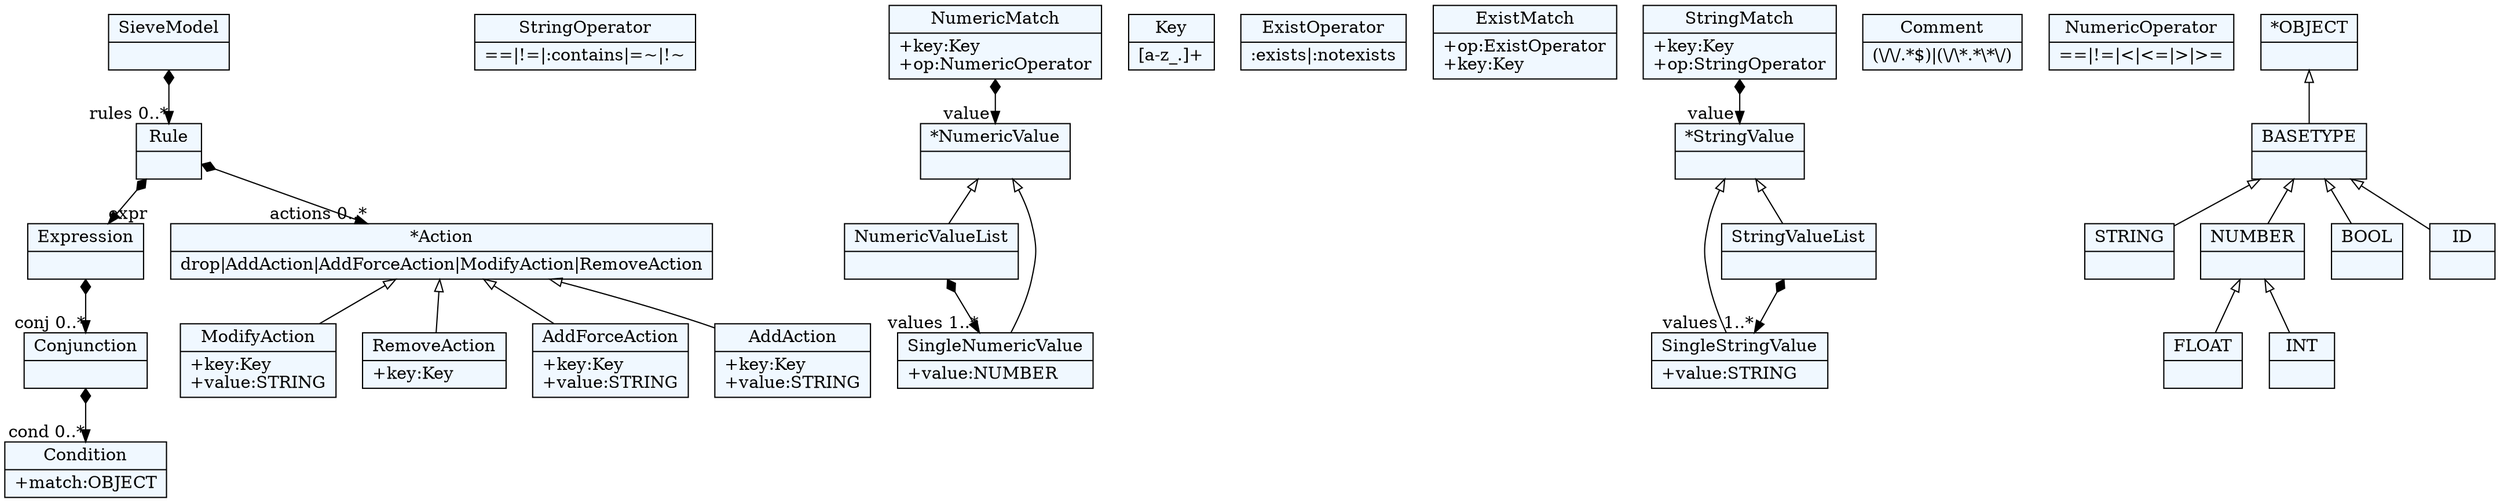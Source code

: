 
    digraph xtext {
    fontname = "Bitstream Vera Sans"
    fontsize = 8
    node[
        shape=record,
        style=filled,
        fillcolor=aliceblue
    ]
    nodesep = 0.3
    edge[dir=black,arrowtail=empty]


140730825263032[ label="{ModifyAction|+key:Key\l+value:STRING\l}"]

140730825184120 -> 140730825185048[arrowtail=diamond, dir=both, headlabel="rules 0..*"]
140730825184120[ label="{SieveModel|}"]

140730825266808[ label="{RemoveAction|+key:Key\l}"]

140730825188152 -> 140730825193272[arrowtail=diamond, dir=both, headlabel="conj 0..*"]
140730825188152[ label="{Expression|}"]

140730825208184[ label="{StringOperator|==\|!=\|:contains\|=~\|!~}"]

140730825212184 -> 140730825240408[arrowtail=diamond, dir=both, headlabel="value "]
140730825212184[ label="{NumericMatch|+key:Key\l+op:NumericOperator\l}"]

140730825228120[ label="{Key|[a-z_.]+}"]

140730825198552[ label="{Condition|+match:OBJECT\l}"]

140730825225080[ label="{ExistOperator|:exists\|:notexists}"]

140730825221016[ label="{ExistMatch|+op:ExistOperator\l+key:Key\l}"]

140730825246104 -> 140730825242488[arrowtail=diamond, dir=both, headlabel="values 1..*"]
140730825246104[ label="{NumericValueList|}"]

140730825231512[ label="{*StringValue|}"]
140730825231512 -> 140730825233368 [dir=back]
140730825231512 -> 140730825235992 [dir=back]

140730825185048 -> 140730825188152[arrowtail=diamond, dir=both, headlabel="expr "]
140730825185048 -> 140730825250328[arrowtail=diamond, dir=both, headlabel="actions 0..*"]
140730825185048[ label="{Rule|}"]

140730825258456[ label="{AddForceAction|+key:Key\l+value:STRING\l}"]

140730825254200[ label="{AddAction|+key:Key\l+value:STRING\l}"]

140730825242488[ label="{SingleNumericValue|+value:NUMBER\l}"]

140730825240408[ label="{*NumericValue|}"]
140730825240408 -> 140730825242488 [dir=back]
140730825240408 -> 140730825246104 [dir=back]

140730825250328[ label="{*Action|drop\|AddAction\|AddForceAction\|ModifyAction\|RemoveAction}"]
140730825250328 -> 140730825254200 [dir=back]
140730825250328 -> 140730825258456 [dir=back]
140730825250328 -> 140730825263032 [dir=back]
140730825250328 -> 140730825266808 [dir=back]

140730825204440 -> 140730825231512[arrowtail=diamond, dir=both, headlabel="value "]
140730825204440[ label="{StringMatch|+key:Key\l+op:StringOperator\l}"]

140730825233368[ label="{SingleStringValue|+value:STRING\l}"]

140730825270328[ label="{Comment|(\\/\\/.*$)\|(\\/\\*.*\\*\\/)}"]

140730825216760[ label="{NumericOperator|==\|!=\|\<\|\<=\|\>\|\>=}"]

140730825235992 -> 140730825233368[arrowtail=diamond, dir=both, headlabel="values 1..*"]
140730825235992[ label="{StringValueList|}"]

140730825193272 -> 140730825198552[arrowtail=diamond, dir=both, headlabel="cond 0..*"]
140730825193272[ label="{Conjunction|}"]

140730824855528[ label="{STRING|}"]

140730824943272[ label="{NUMBER|}"]
140730824943272 -> 140730824941480 [dir=back]
140730824943272 -> 140730824939688 [dir=back]

140730824945448[ label="{BASETYPE|}"]
140730824945448 -> 140730824943272 [dir=back]
140730824945448 -> 140730824937896 [dir=back]
140730824945448 -> 140730824854600 [dir=back]
140730824945448 -> 140730824855528 [dir=back]

140730824941480[ label="{FLOAT|}"]

140730824937896[ label="{BOOL|}"]

140730824939688[ label="{INT|}"]

140730824854600[ label="{ID|}"]

140730824947240[ label="{*OBJECT|}"]
140730824947240 -> 140730824945448 [dir=back]


}
